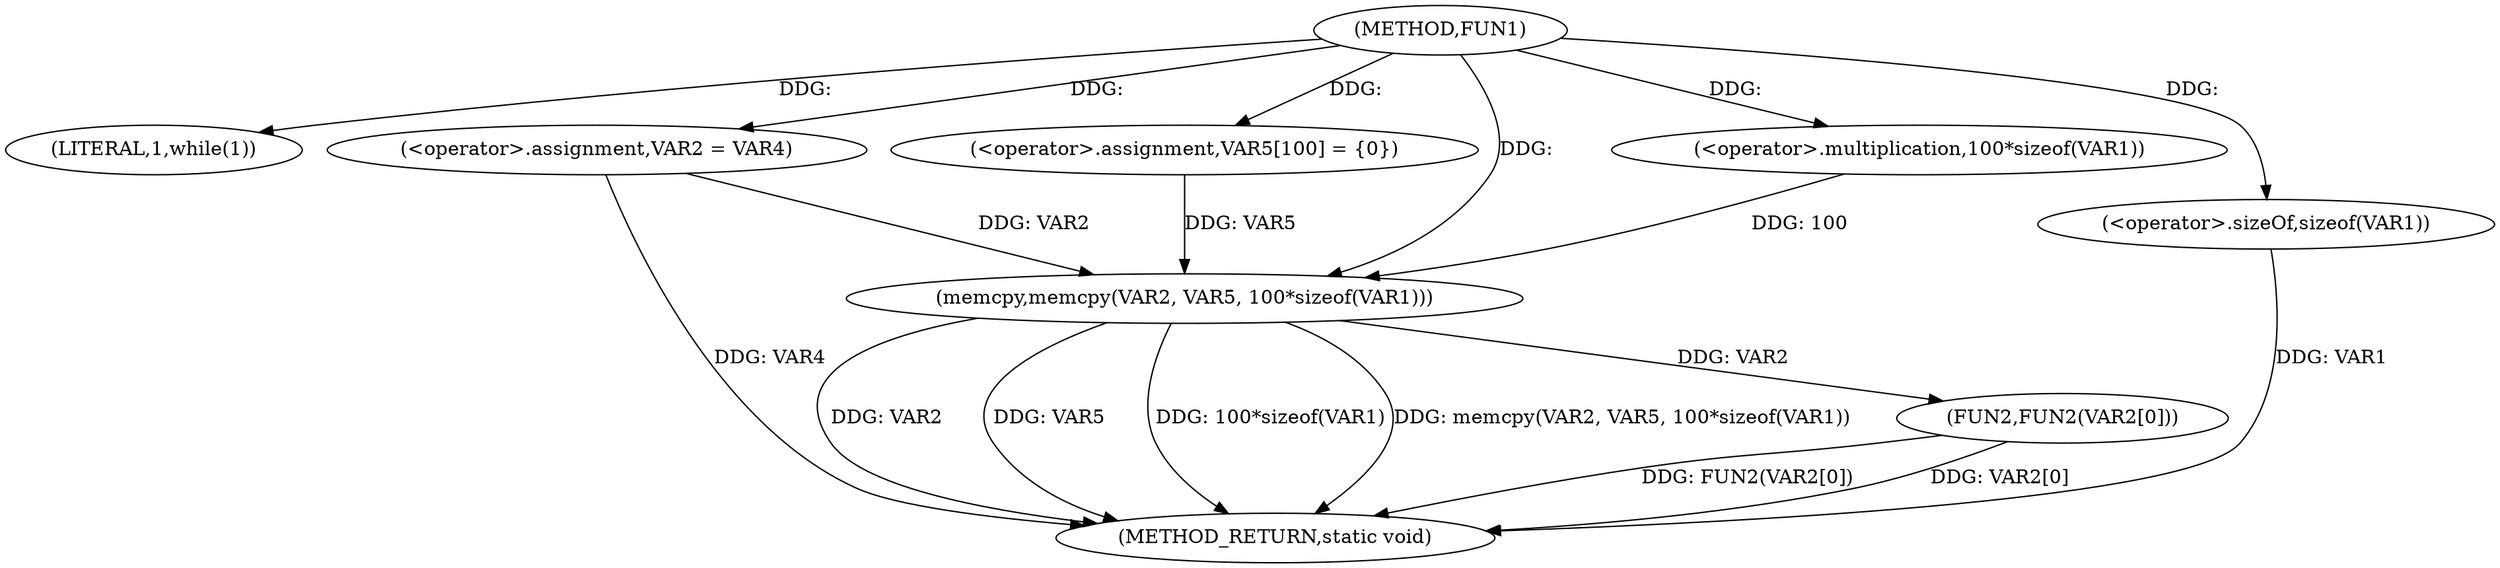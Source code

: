 digraph FUN1 {  
"1000100" [label = "(METHOD,FUN1)" ]
"1000127" [label = "(METHOD_RETURN,static void)" ]
"1000106" [label = "(LITERAL,1,while(1))" ]
"1000108" [label = "(<operator>.assignment,VAR2 = VAR4)" ]
"1000114" [label = "(<operator>.assignment,VAR5[100] = {0})" ]
"1000116" [label = "(memcpy,memcpy(VAR2, VAR5, 100*sizeof(VAR1)))" ]
"1000119" [label = "(<operator>.multiplication,100*sizeof(VAR1))" ]
"1000121" [label = "(<operator>.sizeOf,sizeof(VAR1))" ]
"1000123" [label = "(FUN2,FUN2(VAR2[0]))" ]
  "1000116" -> "1000127"  [ label = "DDG: VAR2"] 
  "1000123" -> "1000127"  [ label = "DDG: FUN2(VAR2[0])"] 
  "1000116" -> "1000127"  [ label = "DDG: VAR5"] 
  "1000108" -> "1000127"  [ label = "DDG: VAR4"] 
  "1000121" -> "1000127"  [ label = "DDG: VAR1"] 
  "1000116" -> "1000127"  [ label = "DDG: 100*sizeof(VAR1)"] 
  "1000116" -> "1000127"  [ label = "DDG: memcpy(VAR2, VAR5, 100*sizeof(VAR1))"] 
  "1000123" -> "1000127"  [ label = "DDG: VAR2[0]"] 
  "1000100" -> "1000106"  [ label = "DDG: "] 
  "1000100" -> "1000108"  [ label = "DDG: "] 
  "1000100" -> "1000114"  [ label = "DDG: "] 
  "1000108" -> "1000116"  [ label = "DDG: VAR2"] 
  "1000100" -> "1000116"  [ label = "DDG: "] 
  "1000114" -> "1000116"  [ label = "DDG: VAR5"] 
  "1000119" -> "1000116"  [ label = "DDG: 100"] 
  "1000100" -> "1000119"  [ label = "DDG: "] 
  "1000100" -> "1000121"  [ label = "DDG: "] 
  "1000116" -> "1000123"  [ label = "DDG: VAR2"] 
}
